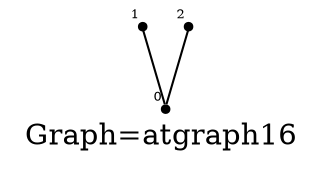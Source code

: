 /* Created by igraph 0.8.0-pre+0200568 */
graph {
  graph [
    label="Graph=atgraph16"
    labelloc=bottom
  ];
  0 [
    pos="0.000000,0.000000!"
    shape=point
    fontsize=6
    xlabel=0
  ];
  1 [
    pos="1.000000,0.000000!"
    shape=point
    fontsize=6
    xlabel=1
  ];
  2 [
    pos="2.000000,0.000000!"
    shape=point
    fontsize=6
    xlabel=2
  ];

  1 -- 0;
  2 -- 0;
}
